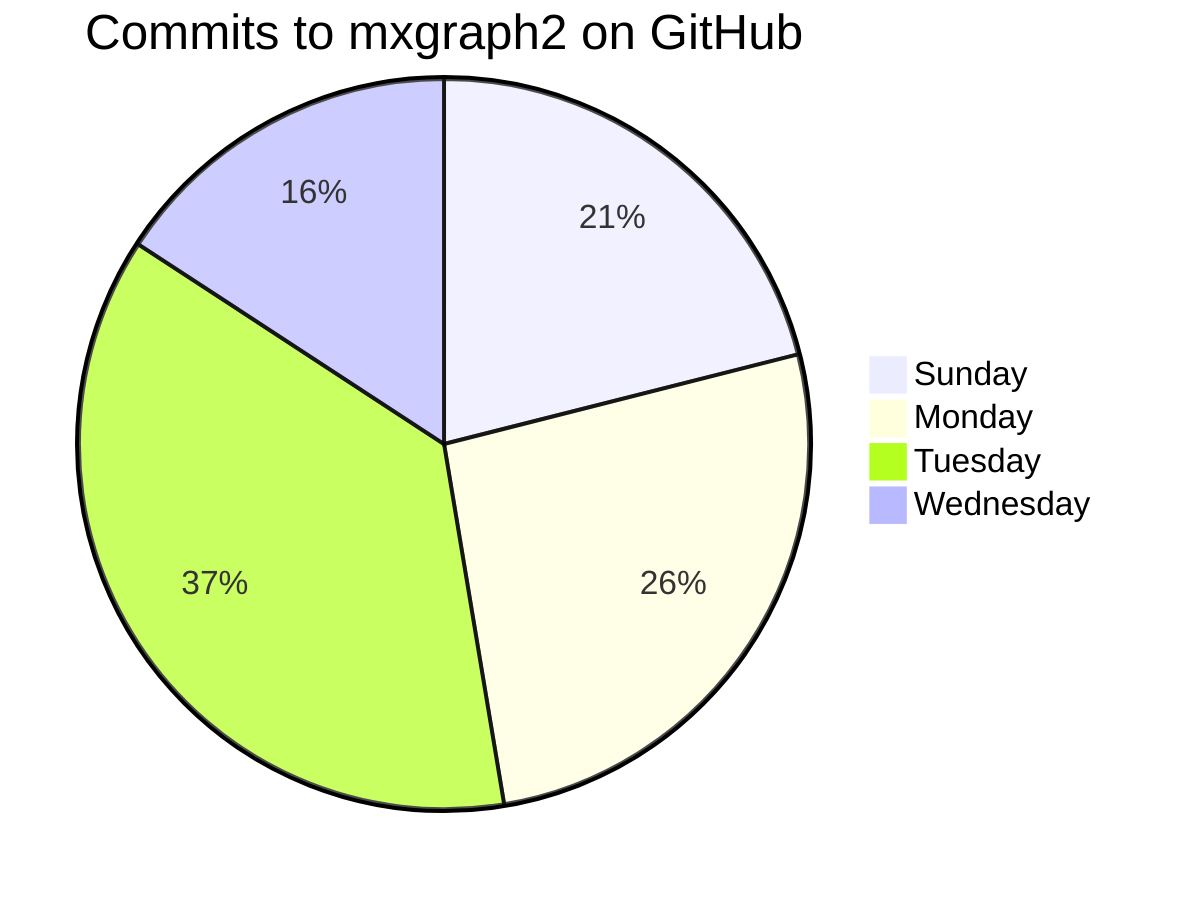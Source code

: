 pie title Commits to mxgraph2 on GitHub
	"Sunday" : 4
	"Monday" : 5
	"Tuesday" : 7
  "Wednesday" : 3
